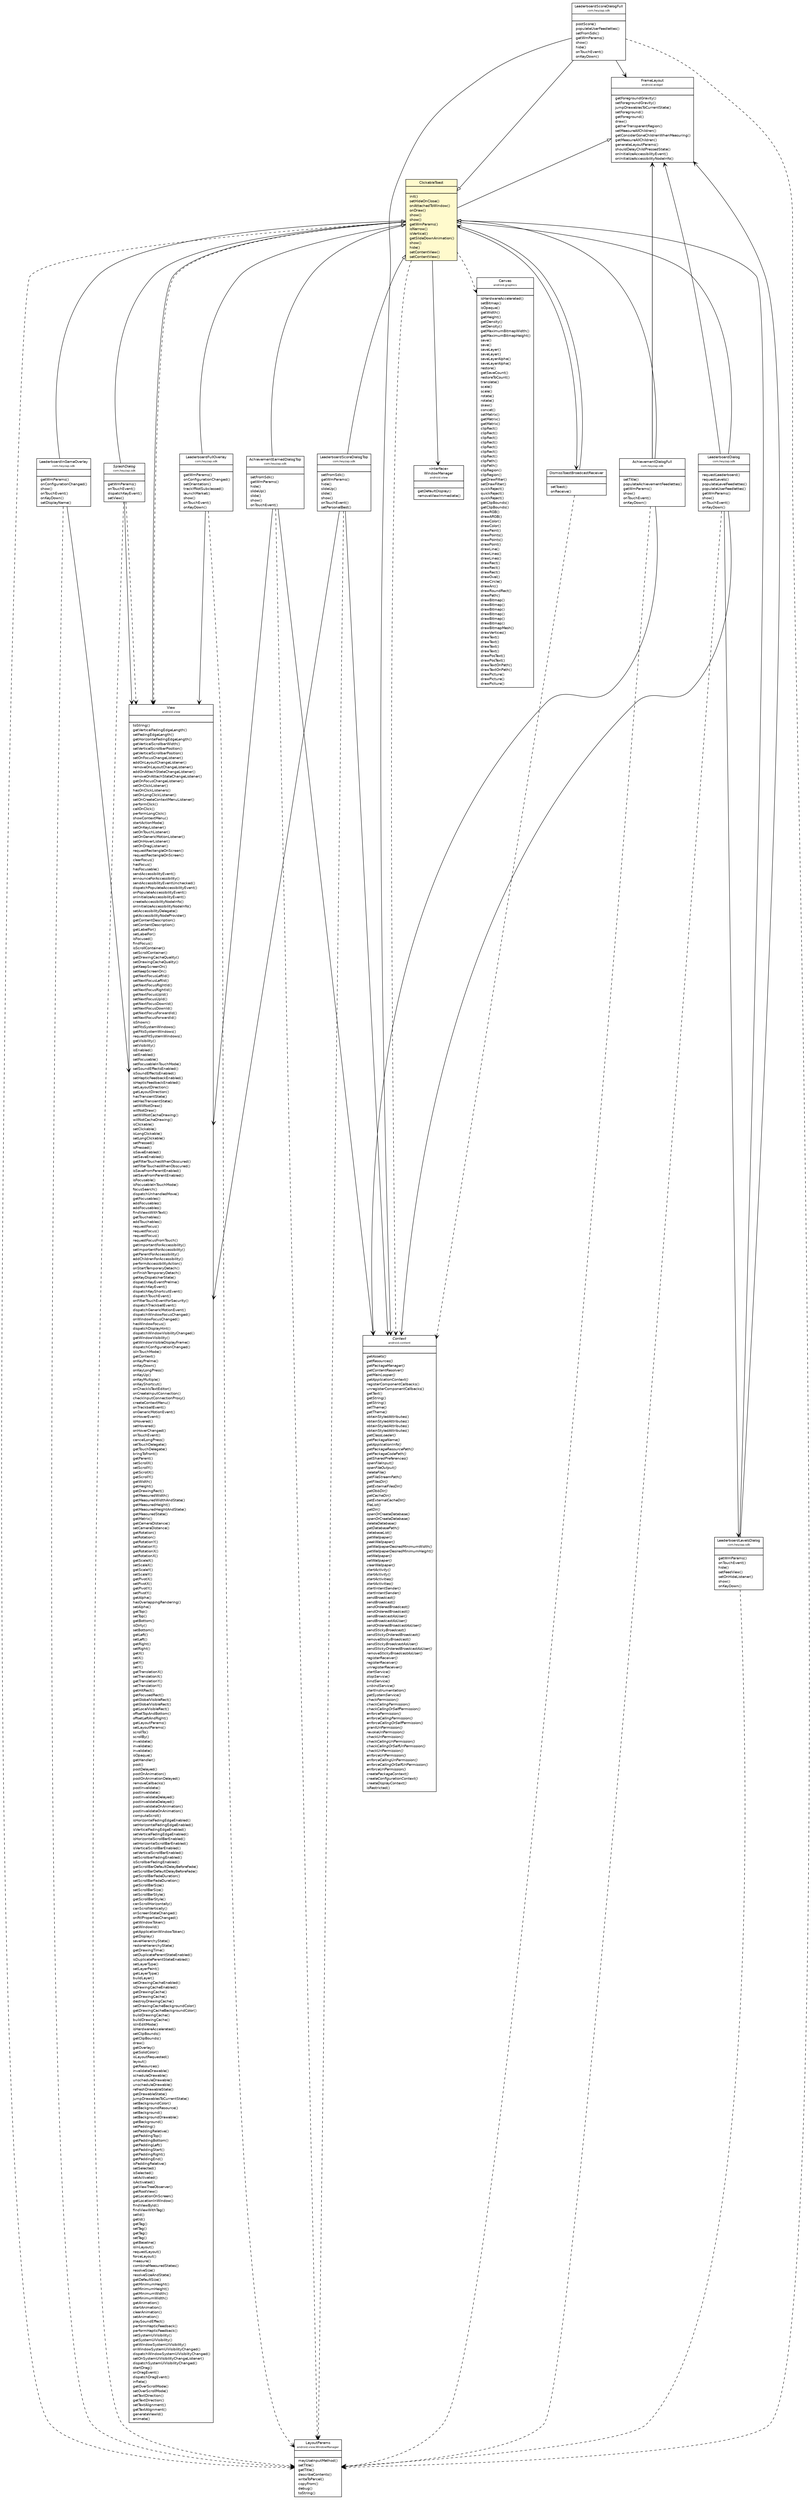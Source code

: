 #!/usr/local/bin/dot
#
# Class diagram 
# Generated by UMLGraph version 5.2 (http://www.umlgraph.org/)
#

digraph G {
	edge [fontname="Helvetica",fontsize=10,labelfontname="Helvetica",labelfontsize=10];
	node [fontname="Helvetica",fontsize=10,shape=plaintext];
	nodesep=0.25;
	ranksep=0.5;
	// com.heyzap.sdk.SplashDialog
	c6466 [label=<<table title="com.heyzap.sdk.SplashDialog" border="0" cellborder="1" cellspacing="0" cellpadding="2" port="p" href="../sdk/SplashDialog.html">
		<tr><td><table border="0" cellspacing="0" cellpadding="1">
<tr><td align="center" balign="center"><font face="Helvetica-Oblique"> SplashDialog </font></td></tr>
<tr><td align="center" balign="center"><font point-size="7.0"> com.heyzap.sdk </font></td></tr>
		</table></td></tr>
		<tr><td><table border="0" cellspacing="0" cellpadding="1">
<tr><td align="left" balign="left">  </td></tr>
		</table></td></tr>
		<tr><td><table border="0" cellspacing="0" cellpadding="1">
<tr><td align="left" balign="left">  getWmParams() </td></tr>
<tr><td align="left" balign="left">  onTouchEvent() </td></tr>
<tr><td align="left" balign="left">  dispatchKeyEvent() </td></tr>
<tr><td align="left" balign="left">  setView() </td></tr>
		</table></td></tr>
		</table>>, fontname="Helvetica", fontcolor="black", fontsize=9.0];
	// com.heyzap.sdk.LeaderboardScoreDialogTop
	c6477 [label=<<table title="com.heyzap.sdk.LeaderboardScoreDialogTop" border="0" cellborder="1" cellspacing="0" cellpadding="2" port="p" href="../sdk/LeaderboardScoreDialogTop.html">
		<tr><td><table border="0" cellspacing="0" cellpadding="1">
<tr><td align="center" balign="center"> LeaderboardScoreDialogTop </td></tr>
<tr><td align="center" balign="center"><font point-size="7.0"> com.heyzap.sdk </font></td></tr>
		</table></td></tr>
		<tr><td><table border="0" cellspacing="0" cellpadding="1">
<tr><td align="left" balign="left">  </td></tr>
		</table></td></tr>
		<tr><td><table border="0" cellspacing="0" cellpadding="1">
<tr><td align="left" balign="left">  setFromSdk() </td></tr>
<tr><td align="left" balign="left">  getWmParams() </td></tr>
<tr><td align="left" balign="left">  hide() </td></tr>
<tr><td align="left" balign="left">  slideUp() </td></tr>
<tr><td align="left" balign="left">  slide() </td></tr>
<tr><td align="left" balign="left">  show() </td></tr>
<tr><td align="left" balign="left">  onTouchEvent() </td></tr>
<tr><td align="left" balign="left">  setPersonalBest() </td></tr>
		</table></td></tr>
		</table>>, fontname="Helvetica", fontcolor="black", fontsize=9.0];
	// com.heyzap.sdk.LeaderboardScoreDialogFull
	c6478 [label=<<table title="com.heyzap.sdk.LeaderboardScoreDialogFull" border="0" cellborder="1" cellspacing="0" cellpadding="2" port="p" href="../sdk/LeaderboardScoreDialogFull.html">
		<tr><td><table border="0" cellspacing="0" cellpadding="1">
<tr><td align="center" balign="center"> LeaderboardScoreDialogFull </td></tr>
<tr><td align="center" balign="center"><font point-size="7.0"> com.heyzap.sdk </font></td></tr>
		</table></td></tr>
		<tr><td><table border="0" cellspacing="0" cellpadding="1">
<tr><td align="left" balign="left">  </td></tr>
		</table></td></tr>
		<tr><td><table border="0" cellspacing="0" cellpadding="1">
<tr><td align="left" balign="left">  postScore() </td></tr>
<tr><td align="left" balign="left">  populateUserFeedlettes() </td></tr>
<tr><td align="left" balign="left">  setFromSdk() </td></tr>
<tr><td align="left" balign="left">  getWmParams() </td></tr>
<tr><td align="left" balign="left">  show() </td></tr>
<tr><td align="left" balign="left">  hide() </td></tr>
<tr><td align="left" balign="left">  onTouchEvent() </td></tr>
<tr><td align="left" balign="left">  onKeyDown() </td></tr>
		</table></td></tr>
		</table>>, fontname="Helvetica", fontcolor="black", fontsize=9.0];
	// com.heyzap.sdk.LeaderboardLevelsDialog
	c6479 [label=<<table title="com.heyzap.sdk.LeaderboardLevelsDialog" border="0" cellborder="1" cellspacing="0" cellpadding="2" port="p" href="../sdk/LeaderboardLevelsDialog.html">
		<tr><td><table border="0" cellspacing="0" cellpadding="1">
<tr><td align="center" balign="center"> LeaderboardLevelsDialog </td></tr>
<tr><td align="center" balign="center"><font point-size="7.0"> com.heyzap.sdk </font></td></tr>
		</table></td></tr>
		<tr><td><table border="0" cellspacing="0" cellpadding="1">
<tr><td align="left" balign="left">  </td></tr>
		</table></td></tr>
		<tr><td><table border="0" cellspacing="0" cellpadding="1">
<tr><td align="left" balign="left">  getWmParams() </td></tr>
<tr><td align="left" balign="left">  onTouchEvent() </td></tr>
<tr><td align="left" balign="left">  hide() </td></tr>
<tr><td align="left" balign="left">  setFeedView() </td></tr>
<tr><td align="left" balign="left">  setOnHideListener() </td></tr>
<tr><td align="left" balign="left">  show() </td></tr>
<tr><td align="left" balign="left">  onKeyDown() </td></tr>
		</table></td></tr>
		</table>>, fontname="Helvetica", fontcolor="black", fontsize=9.0];
	// com.heyzap.sdk.LeaderboardInGameOverlay
	c6483 [label=<<table title="com.heyzap.sdk.LeaderboardInGameOverlay" border="0" cellborder="1" cellspacing="0" cellpadding="2" port="p" href="../sdk/LeaderboardInGameOverlay.html">
		<tr><td><table border="0" cellspacing="0" cellpadding="1">
<tr><td align="center" balign="center"> LeaderboardInGameOverlay </td></tr>
<tr><td align="center" balign="center"><font point-size="7.0"> com.heyzap.sdk </font></td></tr>
		</table></td></tr>
		<tr><td><table border="0" cellspacing="0" cellpadding="1">
<tr><td align="left" balign="left">  </td></tr>
		</table></td></tr>
		<tr><td><table border="0" cellspacing="0" cellpadding="1">
<tr><td align="left" balign="left">  getWmParams() </td></tr>
<tr><td align="left" balign="left">  onConfigurationChanged() </td></tr>
<tr><td align="left" balign="left">  show() </td></tr>
<tr><td align="left" balign="left">  onTouchEvent() </td></tr>
<tr><td align="left" balign="left">  onKeyDown() </td></tr>
<tr><td align="left" balign="left">  setDisplayName() </td></tr>
		</table></td></tr>
		</table>>, fontname="Helvetica", fontcolor="black", fontsize=9.0];
	// com.heyzap.sdk.LeaderboardFullOverlay
	c6484 [label=<<table title="com.heyzap.sdk.LeaderboardFullOverlay" border="0" cellborder="1" cellspacing="0" cellpadding="2" port="p" href="../sdk/LeaderboardFullOverlay.html">
		<tr><td><table border="0" cellspacing="0" cellpadding="1">
<tr><td align="center" balign="center"> LeaderboardFullOverlay </td></tr>
<tr><td align="center" balign="center"><font point-size="7.0"> com.heyzap.sdk </font></td></tr>
		</table></td></tr>
		<tr><td><table border="0" cellspacing="0" cellpadding="1">
<tr><td align="left" balign="left">  </td></tr>
		</table></td></tr>
		<tr><td><table border="0" cellspacing="0" cellpadding="1">
<tr><td align="left" balign="left">  getWmParams() </td></tr>
<tr><td align="left" balign="left">  onConfigurationChanged() </td></tr>
<tr><td align="left" balign="left">  setOrientation() </td></tr>
<tr><td align="left" balign="left">  trackIfNotSubclassed() </td></tr>
<tr><td align="left" balign="left">  launchMarket() </td></tr>
<tr><td align="left" balign="left">  show() </td></tr>
<tr><td align="left" balign="left">  onTouchEvent() </td></tr>
<tr><td align="left" balign="left">  onKeyDown() </td></tr>
		</table></td></tr>
		</table>>, fontname="Helvetica", fontcolor="black", fontsize=9.0];
	// com.heyzap.sdk.LeaderboardDialog
	c6485 [label=<<table title="com.heyzap.sdk.LeaderboardDialog" border="0" cellborder="1" cellspacing="0" cellpadding="2" port="p" href="../sdk/LeaderboardDialog.html">
		<tr><td><table border="0" cellspacing="0" cellpadding="1">
<tr><td align="center" balign="center"> LeaderboardDialog </td></tr>
<tr><td align="center" balign="center"><font point-size="7.0"> com.heyzap.sdk </font></td></tr>
		</table></td></tr>
		<tr><td><table border="0" cellspacing="0" cellpadding="1">
<tr><td align="left" balign="left">  </td></tr>
		</table></td></tr>
		<tr><td><table border="0" cellspacing="0" cellpadding="1">
<tr><td align="left" balign="left">  requestLeaderboard() </td></tr>
<tr><td align="left" balign="left">  requestLevels() </td></tr>
<tr><td align="left" balign="left">  populateLevelFeedlettes() </td></tr>
<tr><td align="left" balign="left">  populateUserFeedlettes() </td></tr>
<tr><td align="left" balign="left">  getWmParams() </td></tr>
<tr><td align="left" balign="left">  show() </td></tr>
<tr><td align="left" balign="left">  onTouchEvent() </td></tr>
<tr><td align="left" balign="left">  onKeyDown() </td></tr>
		</table></td></tr>
		</table>>, fontname="Helvetica", fontcolor="black", fontsize=9.0];
	// com.heyzap.sdk.AchievementEarnedDialogTop
	c6492 [label=<<table title="com.heyzap.sdk.AchievementEarnedDialogTop" border="0" cellborder="1" cellspacing="0" cellpadding="2" port="p" href="../sdk/AchievementEarnedDialogTop.html">
		<tr><td><table border="0" cellspacing="0" cellpadding="1">
<tr><td align="center" balign="center"> AchievementEarnedDialogTop </td></tr>
<tr><td align="center" balign="center"><font point-size="7.0"> com.heyzap.sdk </font></td></tr>
		</table></td></tr>
		<tr><td><table border="0" cellspacing="0" cellpadding="1">
<tr><td align="left" balign="left">  </td></tr>
		</table></td></tr>
		<tr><td><table border="0" cellspacing="0" cellpadding="1">
<tr><td align="left" balign="left">  setFromSdk() </td></tr>
<tr><td align="left" balign="left">  getWmParams() </td></tr>
<tr><td align="left" balign="left">  hide() </td></tr>
<tr><td align="left" balign="left">  slideUp() </td></tr>
<tr><td align="left" balign="left">  slide() </td></tr>
<tr><td align="left" balign="left">  show() </td></tr>
<tr><td align="left" balign="left">  onTouchEvent() </td></tr>
		</table></td></tr>
		</table>>, fontname="Helvetica", fontcolor="black", fontsize=9.0];
	// com.heyzap.sdk.AchievementDialogFull
	c6493 [label=<<table title="com.heyzap.sdk.AchievementDialogFull" border="0" cellborder="1" cellspacing="0" cellpadding="2" port="p" href="../sdk/AchievementDialogFull.html">
		<tr><td><table border="0" cellspacing="0" cellpadding="1">
<tr><td align="center" balign="center"> AchievementDialogFull </td></tr>
<tr><td align="center" balign="center"><font point-size="7.0"> com.heyzap.sdk </font></td></tr>
		</table></td></tr>
		<tr><td><table border="0" cellspacing="0" cellpadding="1">
<tr><td align="left" balign="left">  </td></tr>
		</table></td></tr>
		<tr><td><table border="0" cellspacing="0" cellpadding="1">
<tr><td align="left" balign="left">  setTitle() </td></tr>
<tr><td align="left" balign="left">  populateAchievementFeedlettes() </td></tr>
<tr><td align="left" balign="left">  getWmParams() </td></tr>
<tr><td align="left" balign="left">  show() </td></tr>
<tr><td align="left" balign="left">  onTouchEvent() </td></tr>
<tr><td align="left" balign="left">  onKeyDown() </td></tr>
		</table></td></tr>
		</table>>, fontname="Helvetica", fontcolor="black", fontsize=9.0];
	// com.heyzap.internal.ClickableToast
	c6526 [label=<<table title="com.heyzap.internal.ClickableToast" border="0" cellborder="1" cellspacing="0" cellpadding="2" port="p" bgcolor="lemonChiffon" href="./ClickableToast.html">
		<tr><td><table border="0" cellspacing="0" cellpadding="1">
<tr><td align="center" balign="center"> ClickableToast </td></tr>
		</table></td></tr>
		<tr><td><table border="0" cellspacing="0" cellpadding="1">
<tr><td align="left" balign="left">  </td></tr>
		</table></td></tr>
		<tr><td><table border="0" cellspacing="0" cellpadding="1">
<tr><td align="left" balign="left">  init() </td></tr>
<tr><td align="left" balign="left">  setHideOnClose() </td></tr>
<tr><td align="left" balign="left">  onAttachedToWindow() </td></tr>
<tr><td align="left" balign="left">  onDraw() </td></tr>
<tr><td align="left" balign="left">  show() </td></tr>
<tr><td align="left" balign="left">  show() </td></tr>
<tr><td align="left" balign="left">  getWmParams() </td></tr>
<tr><td align="left" balign="left">  isNarrow() </td></tr>
<tr><td align="left" balign="left">  isVertical() </td></tr>
<tr><td align="left" balign="left">  getSlideDownAnimation() </td></tr>
<tr><td align="left" balign="left">  show() </td></tr>
<tr><td align="left" balign="left">  hide() </td></tr>
<tr><td align="left" balign="left">  setContentView() </td></tr>
<tr><td align="left" balign="left">  setContentView() </td></tr>
		</table></td></tr>
		</table>>, fontname="Helvetica", fontcolor="black", fontsize=9.0];
	// com.heyzap.internal.ClickableToast.DismissToastBroadcastReceiver
	c6527 [label=<<table title="com.heyzap.internal.ClickableToast.DismissToastBroadcastReceiver" border="0" cellborder="1" cellspacing="0" cellpadding="2" port="p" href="./ClickableToast.DismissToastBroadcastReceiver.html">
		<tr><td><table border="0" cellspacing="0" cellpadding="1">
<tr><td align="center" balign="center"> DismissToastBroadcastReceiver </td></tr>
		</table></td></tr>
		<tr><td><table border="0" cellspacing="0" cellpadding="1">
<tr><td align="left" balign="left">  </td></tr>
		</table></td></tr>
		<tr><td><table border="0" cellspacing="0" cellpadding="1">
<tr><td align="left" balign="left">  setToast() </td></tr>
<tr><td align="left" balign="left">  onReceive() </td></tr>
		</table></td></tr>
		</table>>, fontname="Helvetica", fontcolor="black", fontsize=9.0];
	//com.heyzap.sdk.SplashDialog extends com.heyzap.internal.ClickableToast
	c6526:p -> c6466:p [dir=back,arrowtail=empty];
	//com.heyzap.sdk.LeaderboardScoreDialogTop extends com.heyzap.internal.ClickableToast
	c6526:p -> c6477:p [dir=back,arrowtail=empty];
	//com.heyzap.sdk.LeaderboardScoreDialogFull extends com.heyzap.internal.ClickableToast
	c6526:p -> c6478:p [dir=back,arrowtail=empty];
	//com.heyzap.sdk.LeaderboardLevelsDialog extends com.heyzap.internal.ClickableToast
	c6526:p -> c6479:p [dir=back,arrowtail=empty];
	//com.heyzap.sdk.LeaderboardInGameOverlay extends com.heyzap.internal.ClickableToast
	c6526:p -> c6483:p [dir=back,arrowtail=empty];
	//com.heyzap.sdk.LeaderboardFullOverlay extends com.heyzap.internal.ClickableToast
	c6526:p -> c6484:p [dir=back,arrowtail=empty];
	//com.heyzap.sdk.LeaderboardDialog extends com.heyzap.internal.ClickableToast
	c6526:p -> c6485:p [dir=back,arrowtail=empty];
	//com.heyzap.sdk.AchievementEarnedDialogTop extends com.heyzap.internal.ClickableToast
	c6526:p -> c6492:p [dir=back,arrowtail=empty];
	//com.heyzap.sdk.AchievementDialogFull extends com.heyzap.internal.ClickableToast
	c6526:p -> c6493:p [dir=back,arrowtail=empty];
	//com.heyzap.internal.ClickableToast extends android.widget.FrameLayout
	c6558:p -> c6526:p [dir=back,arrowtail=empty];
	// com.heyzap.sdk.SplashDialog NAVASSOC android.view.View
	c6466:p -> c6559:p [taillabel="", label="", headlabel="", fontname="Helvetica", fontcolor="black", fontsize=10.0, color="black", arrowhead=open];
	// com.heyzap.sdk.LeaderboardScoreDialogTop NAVASSOC android.content.Context
	c6477:p -> c6560:p [taillabel="", label="", headlabel="", fontname="Helvetica", fontcolor="black", fontsize=10.0, color="black", arrowhead=open];
	// com.heyzap.sdk.LeaderboardScoreDialogTop NAVASSOC android.view.View
	c6477:p -> c6559:p [taillabel="", label="", headlabel="", fontname="Helvetica", fontcolor="black", fontsize=10.0, color="black", arrowhead=open];
	// com.heyzap.sdk.LeaderboardScoreDialogFull NAVASSOC android.content.Context
	c6478:p -> c6560:p [taillabel="", label="", headlabel="", fontname="Helvetica", fontcolor="black", fontsize=10.0, color="black", arrowhead=open];
	// com.heyzap.sdk.LeaderboardScoreDialogFull NAVASSOC android.widget.FrameLayout
	c6478:p -> c6558:p [taillabel="", label="", headlabel="", fontname="Helvetica", fontcolor="black", fontsize=10.0, color="black", arrowhead=open];
	// com.heyzap.sdk.LeaderboardLevelsDialog NAVASSOC android.widget.FrameLayout
	c6479:p -> c6558:p [taillabel="", label="", headlabel="", fontname="Helvetica", fontcolor="black", fontsize=10.0, color="black", arrowhead=open];
	// com.heyzap.sdk.LeaderboardInGameOverlay NAVASSOC android.view.View
	c6483:p -> c6559:p [taillabel="", label="", headlabel="", fontname="Helvetica", fontcolor="black", fontsize=10.0, color="black", arrowhead=open];
	// com.heyzap.sdk.LeaderboardFullOverlay NAVASSOC android.view.View
	c6484:p -> c6559:p [taillabel="", label="", headlabel="", fontname="Helvetica", fontcolor="black", fontsize=10.0, color="black", arrowhead=open];
	// com.heyzap.sdk.LeaderboardDialog NAVASSOC android.content.Context
	c6485:p -> c6560:p [taillabel="", label="", headlabel="", fontname="Helvetica", fontcolor="black", fontsize=10.0, color="black", arrowhead=open];
	// com.heyzap.sdk.LeaderboardDialog NAVASSOC com.heyzap.sdk.LeaderboardLevelsDialog
	c6485:p -> c6479:p [taillabel="", label="", headlabel="", fontname="Helvetica", fontcolor="black", fontsize=10.0, color="black", arrowhead=open];
	// com.heyzap.sdk.LeaderboardDialog NAVASSOC android.widget.FrameLayout
	c6485:p -> c6558:p [taillabel="", label="", headlabel="", fontname="Helvetica", fontcolor="black", fontsize=10.0, color="black", arrowhead=open];
	// com.heyzap.sdk.AchievementEarnedDialogTop NAVASSOC android.content.Context
	c6492:p -> c6560:p [taillabel="", label="", headlabel="", fontname="Helvetica", fontcolor="black", fontsize=10.0, color="black", arrowhead=open];
	// com.heyzap.sdk.AchievementEarnedDialogTop NAVASSOC android.view.View
	c6492:p -> c6559:p [taillabel="", label="", headlabel="", fontname="Helvetica", fontcolor="black", fontsize=10.0, color="black", arrowhead=open];
	// com.heyzap.sdk.AchievementDialogFull NAVASSOC android.content.Context
	c6493:p -> c6560:p [taillabel="", label="", headlabel="", fontname="Helvetica", fontcolor="black", fontsize=10.0, color="black", arrowhead=open];
	// com.heyzap.sdk.AchievementDialogFull NAVASSOC android.widget.FrameLayout
	c6493:p -> c6558:p [taillabel="", label="", headlabel="", fontname="Helvetica", fontcolor="black", fontsize=10.0, color="black", arrowhead=open];
	// com.heyzap.sdk.AchievementDialogFull NAVASSOC android.widget.FrameLayout
	c6493:p -> c6558:p [taillabel="", label="", headlabel="", fontname="Helvetica", fontcolor="black", fontsize=10.0, color="black", arrowhead=open];
	// com.heyzap.internal.ClickableToast NAVASSOC android.view.WindowManager
	c6526:p -> c6561:p [taillabel="", label="", headlabel="", fontname="Helvetica", fontcolor="black", fontsize=10.0, color="black", arrowhead=open];
	// com.heyzap.internal.ClickableToast NAVASSOC com.heyzap.internal.ClickableToast.DismissToastBroadcastReceiver
	c6526:p -> c6527:p [taillabel="", label="", headlabel="", fontname="Helvetica", fontcolor="black", fontsize=10.0, color="black", arrowhead=open];
	// com.heyzap.internal.ClickableToast NAVASSOC android.view.View
	c6526:p -> c6559:p [taillabel="", label="", headlabel="", fontname="Helvetica", fontcolor="black", fontsize=10.0, color="black", arrowhead=open];
	// com.heyzap.internal.ClickableToast.DismissToastBroadcastReceiver NAVASSOC com.heyzap.internal.ClickableToast
	c6527:p -> c6526:p [taillabel="", label="", headlabel="", fontname="Helvetica", fontcolor="black", fontsize=10.0, color="black", arrowhead=open];
	// com.heyzap.sdk.SplashDialog DEPEND android.view.View
	c6466:p -> c6559:p [taillabel="", label="", headlabel="", fontname="Helvetica", fontcolor="black", fontsize=10.0, color="black", arrowhead=open, style=dashed];
	// com.heyzap.sdk.SplashDialog DEPEND android.view.WindowManager.LayoutParams
	c6466:p -> c6562:p [taillabel="", label="", headlabel="", fontname="Helvetica", fontcolor="black", fontsize=10.0, color="black", arrowhead=open, style=dashed];
	// com.heyzap.sdk.LeaderboardScoreDialogTop DEPEND android.view.WindowManager.LayoutParams
	c6477:p -> c6562:p [taillabel="", label="", headlabel="", fontname="Helvetica", fontcolor="black", fontsize=10.0, color="black", arrowhead=open, style=dashed];
	// com.heyzap.sdk.LeaderboardScoreDialogFull DEPEND android.view.WindowManager.LayoutParams
	c6478:p -> c6562:p [taillabel="", label="", headlabel="", fontname="Helvetica", fontcolor="black", fontsize=10.0, color="black", arrowhead=open, style=dashed];
	// com.heyzap.sdk.LeaderboardLevelsDialog DEPEND android.view.WindowManager.LayoutParams
	c6479:p -> c6562:p [taillabel="", label="", headlabel="", fontname="Helvetica", fontcolor="black", fontsize=10.0, color="black", arrowhead=open, style=dashed];
	// com.heyzap.sdk.LeaderboardInGameOverlay DEPEND android.view.WindowManager.LayoutParams
	c6483:p -> c6562:p [taillabel="", label="", headlabel="", fontname="Helvetica", fontcolor="black", fontsize=10.0, color="black", arrowhead=open, style=dashed];
	// com.heyzap.sdk.LeaderboardFullOverlay DEPEND android.view.WindowManager.LayoutParams
	c6484:p -> c6562:p [taillabel="", label="", headlabel="", fontname="Helvetica", fontcolor="black", fontsize=10.0, color="black", arrowhead=open, style=dashed];
	// com.heyzap.sdk.LeaderboardDialog DEPEND android.view.WindowManager.LayoutParams
	c6485:p -> c6562:p [taillabel="", label="", headlabel="", fontname="Helvetica", fontcolor="black", fontsize=10.0, color="black", arrowhead=open, style=dashed];
	// com.heyzap.sdk.AchievementEarnedDialogTop DEPEND android.view.WindowManager.LayoutParams
	c6492:p -> c6562:p [taillabel="", label="", headlabel="", fontname="Helvetica", fontcolor="black", fontsize=10.0, color="black", arrowhead=open, style=dashed];
	// com.heyzap.sdk.AchievementDialogFull DEPEND android.view.WindowManager.LayoutParams
	c6493:p -> c6562:p [taillabel="", label="", headlabel="", fontname="Helvetica", fontcolor="black", fontsize=10.0, color="black", arrowhead=open, style=dashed];
	// com.heyzap.internal.ClickableToast DEPEND android.graphics.Canvas
	c6526:p -> c6563:p [taillabel="", label="", headlabel="", fontname="Helvetica", fontcolor="black", fontsize=10.0, color="black", arrowhead=open, style=dashed];
	// com.heyzap.internal.ClickableToast DEPEND android.view.View
	c6526:p -> c6559:p [taillabel="", label="", headlabel="", fontname="Helvetica", fontcolor="black", fontsize=10.0, color="black", arrowhead=open, style=dashed];
	// com.heyzap.internal.ClickableToast DEPEND android.content.Context
	c6526:p -> c6560:p [taillabel="", label="", headlabel="", fontname="Helvetica", fontcolor="black", fontsize=10.0, color="black", arrowhead=open, style=dashed];
	// com.heyzap.internal.ClickableToast DEPEND android.view.WindowManager.LayoutParams
	c6526:p -> c6562:p [taillabel="", label="", headlabel="", fontname="Helvetica", fontcolor="black", fontsize=10.0, color="black", arrowhead=open, style=dashed];
	// com.heyzap.internal.ClickableToast.DismissToastBroadcastReceiver DEPEND android.content.Context
	c6527:p -> c6560:p [taillabel="", label="", headlabel="", fontname="Helvetica", fontcolor="black", fontsize=10.0, color="black", arrowhead=open, style=dashed];
	// android.view.WindowManager.LayoutParams
	c6562 [label=<<table title="android.view.WindowManager.LayoutParams" border="0" cellborder="1" cellspacing="0" cellpadding="2" port="p" href="http://java.sun.com/j2se/1.4.2/docs/api/android/view/WindowManager/LayoutParams.html">
		<tr><td><table border="0" cellspacing="0" cellpadding="1">
<tr><td align="center" balign="center"> LayoutParams </td></tr>
<tr><td align="center" balign="center"><font point-size="7.0"> android.view.WindowManager </font></td></tr>
		</table></td></tr>
		<tr><td><table border="0" cellspacing="0" cellpadding="1">
<tr><td align="left" balign="left">  </td></tr>
		</table></td></tr>
		<tr><td><table border="0" cellspacing="0" cellpadding="1">
<tr><td align="left" balign="left">  mayUseInputMethod() </td></tr>
<tr><td align="left" balign="left">  setTitle() </td></tr>
<tr><td align="left" balign="left">  getTitle() </td></tr>
<tr><td align="left" balign="left">  describeContents() </td></tr>
<tr><td align="left" balign="left">  writeToParcel() </td></tr>
<tr><td align="left" balign="left">  copyFrom() </td></tr>
<tr><td align="left" balign="left">  debug() </td></tr>
<tr><td align="left" balign="left">  toString() </td></tr>
		</table></td></tr>
		</table>>, fontname="Helvetica", fontcolor="black", fontsize=9.0];
	// android.content.Context
	c6560 [label=<<table title="android.content.Context" border="0" cellborder="1" cellspacing="0" cellpadding="2" port="p" href="http://java.sun.com/j2se/1.4.2/docs/api/android/content/Context.html">
		<tr><td><table border="0" cellspacing="0" cellpadding="1">
<tr><td align="center" balign="center"><font face="Helvetica-Oblique"> Context </font></td></tr>
<tr><td align="center" balign="center"><font point-size="7.0"> android.content </font></td></tr>
		</table></td></tr>
		<tr><td><table border="0" cellspacing="0" cellpadding="1">
<tr><td align="left" balign="left">  </td></tr>
		</table></td></tr>
		<tr><td><table border="0" cellspacing="0" cellpadding="1">
<tr><td align="left" balign="left"><font face="Helvetica-Oblique" point-size="9.0">  getAssets() </font></td></tr>
<tr><td align="left" balign="left"><font face="Helvetica-Oblique" point-size="9.0">  getResources() </font></td></tr>
<tr><td align="left" balign="left"><font face="Helvetica-Oblique" point-size="9.0">  getPackageManager() </font></td></tr>
<tr><td align="left" balign="left"><font face="Helvetica-Oblique" point-size="9.0">  getContentResolver() </font></td></tr>
<tr><td align="left" balign="left"><font face="Helvetica-Oblique" point-size="9.0">  getMainLooper() </font></td></tr>
<tr><td align="left" balign="left"><font face="Helvetica-Oblique" point-size="9.0">  getApplicationContext() </font></td></tr>
<tr><td align="left" balign="left">  registerComponentCallbacks() </td></tr>
<tr><td align="left" balign="left">  unregisterComponentCallbacks() </td></tr>
<tr><td align="left" balign="left">  getText() </td></tr>
<tr><td align="left" balign="left">  getString() </td></tr>
<tr><td align="left" balign="left">  getString() </td></tr>
<tr><td align="left" balign="left"><font face="Helvetica-Oblique" point-size="9.0">  setTheme() </font></td></tr>
<tr><td align="left" balign="left"><font face="Helvetica-Oblique" point-size="9.0">  getTheme() </font></td></tr>
<tr><td align="left" balign="left">  obtainStyledAttributes() </td></tr>
<tr><td align="left" balign="left">  obtainStyledAttributes() </td></tr>
<tr><td align="left" balign="left">  obtainStyledAttributes() </td></tr>
<tr><td align="left" balign="left">  obtainStyledAttributes() </td></tr>
<tr><td align="left" balign="left"><font face="Helvetica-Oblique" point-size="9.0">  getClassLoader() </font></td></tr>
<tr><td align="left" balign="left"><font face="Helvetica-Oblique" point-size="9.0">  getPackageName() </font></td></tr>
<tr><td align="left" balign="left"><font face="Helvetica-Oblique" point-size="9.0">  getApplicationInfo() </font></td></tr>
<tr><td align="left" balign="left"><font face="Helvetica-Oblique" point-size="9.0">  getPackageResourcePath() </font></td></tr>
<tr><td align="left" balign="left"><font face="Helvetica-Oblique" point-size="9.0">  getPackageCodePath() </font></td></tr>
<tr><td align="left" balign="left"><font face="Helvetica-Oblique" point-size="9.0">  getSharedPreferences() </font></td></tr>
<tr><td align="left" balign="left"><font face="Helvetica-Oblique" point-size="9.0">  openFileInput() </font></td></tr>
<tr><td align="left" balign="left"><font face="Helvetica-Oblique" point-size="9.0">  openFileOutput() </font></td></tr>
<tr><td align="left" balign="left"><font face="Helvetica-Oblique" point-size="9.0">  deleteFile() </font></td></tr>
<tr><td align="left" balign="left"><font face="Helvetica-Oblique" point-size="9.0">  getFileStreamPath() </font></td></tr>
<tr><td align="left" balign="left"><font face="Helvetica-Oblique" point-size="9.0">  getFilesDir() </font></td></tr>
<tr><td align="left" balign="left"><font face="Helvetica-Oblique" point-size="9.0">  getExternalFilesDir() </font></td></tr>
<tr><td align="left" balign="left"><font face="Helvetica-Oblique" point-size="9.0">  getObbDir() </font></td></tr>
<tr><td align="left" balign="left"><font face="Helvetica-Oblique" point-size="9.0">  getCacheDir() </font></td></tr>
<tr><td align="left" balign="left"><font face="Helvetica-Oblique" point-size="9.0">  getExternalCacheDir() </font></td></tr>
<tr><td align="left" balign="left"><font face="Helvetica-Oblique" point-size="9.0">  fileList() </font></td></tr>
<tr><td align="left" balign="left"><font face="Helvetica-Oblique" point-size="9.0">  getDir() </font></td></tr>
<tr><td align="left" balign="left"><font face="Helvetica-Oblique" point-size="9.0">  openOrCreateDatabase() </font></td></tr>
<tr><td align="left" balign="left"><font face="Helvetica-Oblique" point-size="9.0">  openOrCreateDatabase() </font></td></tr>
<tr><td align="left" balign="left"><font face="Helvetica-Oblique" point-size="9.0">  deleteDatabase() </font></td></tr>
<tr><td align="left" balign="left"><font face="Helvetica-Oblique" point-size="9.0">  getDatabasePath() </font></td></tr>
<tr><td align="left" balign="left"><font face="Helvetica-Oblique" point-size="9.0">  databaseList() </font></td></tr>
<tr><td align="left" balign="left"><font face="Helvetica-Oblique" point-size="9.0">  getWallpaper() </font></td></tr>
<tr><td align="left" balign="left"><font face="Helvetica-Oblique" point-size="9.0">  peekWallpaper() </font></td></tr>
<tr><td align="left" balign="left"><font face="Helvetica-Oblique" point-size="9.0">  getWallpaperDesiredMinimumWidth() </font></td></tr>
<tr><td align="left" balign="left"><font face="Helvetica-Oblique" point-size="9.0">  getWallpaperDesiredMinimumHeight() </font></td></tr>
<tr><td align="left" balign="left"><font face="Helvetica-Oblique" point-size="9.0">  setWallpaper() </font></td></tr>
<tr><td align="left" balign="left"><font face="Helvetica-Oblique" point-size="9.0">  setWallpaper() </font></td></tr>
<tr><td align="left" balign="left"><font face="Helvetica-Oblique" point-size="9.0">  clearWallpaper() </font></td></tr>
<tr><td align="left" balign="left"><font face="Helvetica-Oblique" point-size="9.0">  startActivity() </font></td></tr>
<tr><td align="left" balign="left"><font face="Helvetica-Oblique" point-size="9.0">  startActivity() </font></td></tr>
<tr><td align="left" balign="left"><font face="Helvetica-Oblique" point-size="9.0">  startActivities() </font></td></tr>
<tr><td align="left" balign="left"><font face="Helvetica-Oblique" point-size="9.0">  startActivities() </font></td></tr>
<tr><td align="left" balign="left"><font face="Helvetica-Oblique" point-size="9.0">  startIntentSender() </font></td></tr>
<tr><td align="left" balign="left"><font face="Helvetica-Oblique" point-size="9.0">  startIntentSender() </font></td></tr>
<tr><td align="left" balign="left"><font face="Helvetica-Oblique" point-size="9.0">  sendBroadcast() </font></td></tr>
<tr><td align="left" balign="left"><font face="Helvetica-Oblique" point-size="9.0">  sendBroadcast() </font></td></tr>
<tr><td align="left" balign="left"><font face="Helvetica-Oblique" point-size="9.0">  sendOrderedBroadcast() </font></td></tr>
<tr><td align="left" balign="left"><font face="Helvetica-Oblique" point-size="9.0">  sendOrderedBroadcast() </font></td></tr>
<tr><td align="left" balign="left"><font face="Helvetica-Oblique" point-size="9.0">  sendBroadcastAsUser() </font></td></tr>
<tr><td align="left" balign="left"><font face="Helvetica-Oblique" point-size="9.0">  sendBroadcastAsUser() </font></td></tr>
<tr><td align="left" balign="left"><font face="Helvetica-Oblique" point-size="9.0">  sendOrderedBroadcastAsUser() </font></td></tr>
<tr><td align="left" balign="left"><font face="Helvetica-Oblique" point-size="9.0">  sendStickyBroadcast() </font></td></tr>
<tr><td align="left" balign="left"><font face="Helvetica-Oblique" point-size="9.0">  sendStickyOrderedBroadcast() </font></td></tr>
<tr><td align="left" balign="left"><font face="Helvetica-Oblique" point-size="9.0">  removeStickyBroadcast() </font></td></tr>
<tr><td align="left" balign="left"><font face="Helvetica-Oblique" point-size="9.0">  sendStickyBroadcastAsUser() </font></td></tr>
<tr><td align="left" balign="left"><font face="Helvetica-Oblique" point-size="9.0">  sendStickyOrderedBroadcastAsUser() </font></td></tr>
<tr><td align="left" balign="left"><font face="Helvetica-Oblique" point-size="9.0">  removeStickyBroadcastAsUser() </font></td></tr>
<tr><td align="left" balign="left"><font face="Helvetica-Oblique" point-size="9.0">  registerReceiver() </font></td></tr>
<tr><td align="left" balign="left"><font face="Helvetica-Oblique" point-size="9.0">  registerReceiver() </font></td></tr>
<tr><td align="left" balign="left"><font face="Helvetica-Oblique" point-size="9.0">  unregisterReceiver() </font></td></tr>
<tr><td align="left" balign="left"><font face="Helvetica-Oblique" point-size="9.0">  startService() </font></td></tr>
<tr><td align="left" balign="left"><font face="Helvetica-Oblique" point-size="9.0">  stopService() </font></td></tr>
<tr><td align="left" balign="left"><font face="Helvetica-Oblique" point-size="9.0">  bindService() </font></td></tr>
<tr><td align="left" balign="left"><font face="Helvetica-Oblique" point-size="9.0">  unbindService() </font></td></tr>
<tr><td align="left" balign="left"><font face="Helvetica-Oblique" point-size="9.0">  startInstrumentation() </font></td></tr>
<tr><td align="left" balign="left"><font face="Helvetica-Oblique" point-size="9.0">  getSystemService() </font></td></tr>
<tr><td align="left" balign="left"><font face="Helvetica-Oblique" point-size="9.0">  checkPermission() </font></td></tr>
<tr><td align="left" balign="left"><font face="Helvetica-Oblique" point-size="9.0">  checkCallingPermission() </font></td></tr>
<tr><td align="left" balign="left"><font face="Helvetica-Oblique" point-size="9.0">  checkCallingOrSelfPermission() </font></td></tr>
<tr><td align="left" balign="left"><font face="Helvetica-Oblique" point-size="9.0">  enforcePermission() </font></td></tr>
<tr><td align="left" balign="left"><font face="Helvetica-Oblique" point-size="9.0">  enforceCallingPermission() </font></td></tr>
<tr><td align="left" balign="left"><font face="Helvetica-Oblique" point-size="9.0">  enforceCallingOrSelfPermission() </font></td></tr>
<tr><td align="left" balign="left"><font face="Helvetica-Oblique" point-size="9.0">  grantUriPermission() </font></td></tr>
<tr><td align="left" balign="left"><font face="Helvetica-Oblique" point-size="9.0">  revokeUriPermission() </font></td></tr>
<tr><td align="left" balign="left"><font face="Helvetica-Oblique" point-size="9.0">  checkUriPermission() </font></td></tr>
<tr><td align="left" balign="left"><font face="Helvetica-Oblique" point-size="9.0">  checkCallingUriPermission() </font></td></tr>
<tr><td align="left" balign="left"><font face="Helvetica-Oblique" point-size="9.0">  checkCallingOrSelfUriPermission() </font></td></tr>
<tr><td align="left" balign="left"><font face="Helvetica-Oblique" point-size="9.0">  checkUriPermission() </font></td></tr>
<tr><td align="left" balign="left"><font face="Helvetica-Oblique" point-size="9.0">  enforceUriPermission() </font></td></tr>
<tr><td align="left" balign="left"><font face="Helvetica-Oblique" point-size="9.0">  enforceCallingUriPermission() </font></td></tr>
<tr><td align="left" balign="left"><font face="Helvetica-Oblique" point-size="9.0">  enforceCallingOrSelfUriPermission() </font></td></tr>
<tr><td align="left" balign="left"><font face="Helvetica-Oblique" point-size="9.0">  enforceUriPermission() </font></td></tr>
<tr><td align="left" balign="left"><font face="Helvetica-Oblique" point-size="9.0">  createPackageContext() </font></td></tr>
<tr><td align="left" balign="left"><font face="Helvetica-Oblique" point-size="9.0">  createConfigurationContext() </font></td></tr>
<tr><td align="left" balign="left"><font face="Helvetica-Oblique" point-size="9.0">  createDisplayContext() </font></td></tr>
<tr><td align="left" balign="left">  isRestricted() </td></tr>
		</table></td></tr>
		</table>>, fontname="Helvetica", fontcolor="black", fontsize=9.0];
	// android.widget.FrameLayout
	c6558 [label=<<table title="android.widget.FrameLayout" border="0" cellborder="1" cellspacing="0" cellpadding="2" port="p" href="http://java.sun.com/j2se/1.4.2/docs/api/android/widget/FrameLayout.html">
		<tr><td><table border="0" cellspacing="0" cellpadding="1">
<tr><td align="center" balign="center"> FrameLayout </td></tr>
<tr><td align="center" balign="center"><font point-size="7.0"> android.widget </font></td></tr>
		</table></td></tr>
		<tr><td><table border="0" cellspacing="0" cellpadding="1">
<tr><td align="left" balign="left">  </td></tr>
		</table></td></tr>
		<tr><td><table border="0" cellspacing="0" cellpadding="1">
<tr><td align="left" balign="left">  getForegroundGravity() </td></tr>
<tr><td align="left" balign="left">  setForegroundGravity() </td></tr>
<tr><td align="left" balign="left">  jumpDrawablesToCurrentState() </td></tr>
<tr><td align="left" balign="left">  setForeground() </td></tr>
<tr><td align="left" balign="left">  getForeground() </td></tr>
<tr><td align="left" balign="left">  draw() </td></tr>
<tr><td align="left" balign="left">  gatherTransparentRegion() </td></tr>
<tr><td align="left" balign="left">  setMeasureAllChildren() </td></tr>
<tr><td align="left" balign="left">  getConsiderGoneChildrenWhenMeasuring() </td></tr>
<tr><td align="left" balign="left">  getMeasureAllChildren() </td></tr>
<tr><td align="left" balign="left">  generateLayoutParams() </td></tr>
<tr><td align="left" balign="left">  shouldDelayChildPressedState() </td></tr>
<tr><td align="left" balign="left">  onInitializeAccessibilityEvent() </td></tr>
<tr><td align="left" balign="left">  onInitializeAccessibilityNodeInfo() </td></tr>
		</table></td></tr>
		</table>>, fontname="Helvetica", fontcolor="black", fontsize=9.0];
	// android.view.View
	c6559 [label=<<table title="android.view.View" border="0" cellborder="1" cellspacing="0" cellpadding="2" port="p" href="http://java.sun.com/j2se/1.4.2/docs/api/android/view/View.html">
		<tr><td><table border="0" cellspacing="0" cellpadding="1">
<tr><td align="center" balign="center"> View </td></tr>
<tr><td align="center" balign="center"><font point-size="7.0"> android.view </font></td></tr>
		</table></td></tr>
		<tr><td><table border="0" cellspacing="0" cellpadding="1">
<tr><td align="left" balign="left">  </td></tr>
		</table></td></tr>
		<tr><td><table border="0" cellspacing="0" cellpadding="1">
<tr><td align="left" balign="left">  toString() </td></tr>
<tr><td align="left" balign="left">  getVerticalFadingEdgeLength() </td></tr>
<tr><td align="left" balign="left">  setFadingEdgeLength() </td></tr>
<tr><td align="left" balign="left">  getHorizontalFadingEdgeLength() </td></tr>
<tr><td align="left" balign="left">  getVerticalScrollbarWidth() </td></tr>
<tr><td align="left" balign="left">  setVerticalScrollbarPosition() </td></tr>
<tr><td align="left" balign="left">  getVerticalScrollbarPosition() </td></tr>
<tr><td align="left" balign="left">  setOnFocusChangeListener() </td></tr>
<tr><td align="left" balign="left">  addOnLayoutChangeListener() </td></tr>
<tr><td align="left" balign="left">  removeOnLayoutChangeListener() </td></tr>
<tr><td align="left" balign="left">  addOnAttachStateChangeListener() </td></tr>
<tr><td align="left" balign="left">  removeOnAttachStateChangeListener() </td></tr>
<tr><td align="left" balign="left">  getOnFocusChangeListener() </td></tr>
<tr><td align="left" balign="left">  setOnClickListener() </td></tr>
<tr><td align="left" balign="left">  hasOnClickListeners() </td></tr>
<tr><td align="left" balign="left">  setOnLongClickListener() </td></tr>
<tr><td align="left" balign="left">  setOnCreateContextMenuListener() </td></tr>
<tr><td align="left" balign="left">  performClick() </td></tr>
<tr><td align="left" balign="left">  callOnClick() </td></tr>
<tr><td align="left" balign="left">  performLongClick() </td></tr>
<tr><td align="left" balign="left">  showContextMenu() </td></tr>
<tr><td align="left" balign="left">  startActionMode() </td></tr>
<tr><td align="left" balign="left">  setOnKeyListener() </td></tr>
<tr><td align="left" balign="left">  setOnTouchListener() </td></tr>
<tr><td align="left" balign="left">  setOnGenericMotionListener() </td></tr>
<tr><td align="left" balign="left">  setOnHoverListener() </td></tr>
<tr><td align="left" balign="left">  setOnDragListener() </td></tr>
<tr><td align="left" balign="left">  requestRectangleOnScreen() </td></tr>
<tr><td align="left" balign="left">  requestRectangleOnScreen() </td></tr>
<tr><td align="left" balign="left">  clearFocus() </td></tr>
<tr><td align="left" balign="left">  hasFocus() </td></tr>
<tr><td align="left" balign="left">  hasFocusable() </td></tr>
<tr><td align="left" balign="left">  sendAccessibilityEvent() </td></tr>
<tr><td align="left" balign="left">  announceForAccessibility() </td></tr>
<tr><td align="left" balign="left">  sendAccessibilityEventUnchecked() </td></tr>
<tr><td align="left" balign="left">  dispatchPopulateAccessibilityEvent() </td></tr>
<tr><td align="left" balign="left">  onPopulateAccessibilityEvent() </td></tr>
<tr><td align="left" balign="left">  onInitializeAccessibilityEvent() </td></tr>
<tr><td align="left" balign="left">  createAccessibilityNodeInfo() </td></tr>
<tr><td align="left" balign="left">  onInitializeAccessibilityNodeInfo() </td></tr>
<tr><td align="left" balign="left">  setAccessibilityDelegate() </td></tr>
<tr><td align="left" balign="left">  getAccessibilityNodeProvider() </td></tr>
<tr><td align="left" balign="left">  getContentDescription() </td></tr>
<tr><td align="left" balign="left">  setContentDescription() </td></tr>
<tr><td align="left" balign="left">  getLabelFor() </td></tr>
<tr><td align="left" balign="left">  setLabelFor() </td></tr>
<tr><td align="left" balign="left">  isFocused() </td></tr>
<tr><td align="left" balign="left">  findFocus() </td></tr>
<tr><td align="left" balign="left">  isScrollContainer() </td></tr>
<tr><td align="left" balign="left">  setScrollContainer() </td></tr>
<tr><td align="left" balign="left">  getDrawingCacheQuality() </td></tr>
<tr><td align="left" balign="left">  setDrawingCacheQuality() </td></tr>
<tr><td align="left" balign="left">  getKeepScreenOn() </td></tr>
<tr><td align="left" balign="left">  setKeepScreenOn() </td></tr>
<tr><td align="left" balign="left">  getNextFocusLeftId() </td></tr>
<tr><td align="left" balign="left">  setNextFocusLeftId() </td></tr>
<tr><td align="left" balign="left">  getNextFocusRightId() </td></tr>
<tr><td align="left" balign="left">  setNextFocusRightId() </td></tr>
<tr><td align="left" balign="left">  getNextFocusUpId() </td></tr>
<tr><td align="left" balign="left">  setNextFocusUpId() </td></tr>
<tr><td align="left" balign="left">  getNextFocusDownId() </td></tr>
<tr><td align="left" balign="left">  setNextFocusDownId() </td></tr>
<tr><td align="left" balign="left">  getNextFocusForwardId() </td></tr>
<tr><td align="left" balign="left">  setNextFocusForwardId() </td></tr>
<tr><td align="left" balign="left">  isShown() </td></tr>
<tr><td align="left" balign="left">  setFitsSystemWindows() </td></tr>
<tr><td align="left" balign="left">  getFitsSystemWindows() </td></tr>
<tr><td align="left" balign="left">  requestFitSystemWindows() </td></tr>
<tr><td align="left" balign="left">  getVisibility() </td></tr>
<tr><td align="left" balign="left">  setVisibility() </td></tr>
<tr><td align="left" balign="left">  isEnabled() </td></tr>
<tr><td align="left" balign="left">  setEnabled() </td></tr>
<tr><td align="left" balign="left">  setFocusable() </td></tr>
<tr><td align="left" balign="left">  setFocusableInTouchMode() </td></tr>
<tr><td align="left" balign="left">  setSoundEffectsEnabled() </td></tr>
<tr><td align="left" balign="left">  isSoundEffectsEnabled() </td></tr>
<tr><td align="left" balign="left">  setHapticFeedbackEnabled() </td></tr>
<tr><td align="left" balign="left">  isHapticFeedbackEnabled() </td></tr>
<tr><td align="left" balign="left">  setLayoutDirection() </td></tr>
<tr><td align="left" balign="left">  getLayoutDirection() </td></tr>
<tr><td align="left" balign="left">  hasTransientState() </td></tr>
<tr><td align="left" balign="left">  setHasTransientState() </td></tr>
<tr><td align="left" balign="left">  setWillNotDraw() </td></tr>
<tr><td align="left" balign="left">  willNotDraw() </td></tr>
<tr><td align="left" balign="left">  setWillNotCacheDrawing() </td></tr>
<tr><td align="left" balign="left">  willNotCacheDrawing() </td></tr>
<tr><td align="left" balign="left">  isClickable() </td></tr>
<tr><td align="left" balign="left">  setClickable() </td></tr>
<tr><td align="left" balign="left">  isLongClickable() </td></tr>
<tr><td align="left" balign="left">  setLongClickable() </td></tr>
<tr><td align="left" balign="left">  setPressed() </td></tr>
<tr><td align="left" balign="left">  isPressed() </td></tr>
<tr><td align="left" balign="left">  isSaveEnabled() </td></tr>
<tr><td align="left" balign="left">  setSaveEnabled() </td></tr>
<tr><td align="left" balign="left">  getFilterTouchesWhenObscured() </td></tr>
<tr><td align="left" balign="left">  setFilterTouchesWhenObscured() </td></tr>
<tr><td align="left" balign="left">  isSaveFromParentEnabled() </td></tr>
<tr><td align="left" balign="left">  setSaveFromParentEnabled() </td></tr>
<tr><td align="left" balign="left">  isFocusable() </td></tr>
<tr><td align="left" balign="left">  isFocusableInTouchMode() </td></tr>
<tr><td align="left" balign="left">  focusSearch() </td></tr>
<tr><td align="left" balign="left">  dispatchUnhandledMove() </td></tr>
<tr><td align="left" balign="left">  getFocusables() </td></tr>
<tr><td align="left" balign="left">  addFocusables() </td></tr>
<tr><td align="left" balign="left">  addFocusables() </td></tr>
<tr><td align="left" balign="left">  findViewsWithText() </td></tr>
<tr><td align="left" balign="left">  getTouchables() </td></tr>
<tr><td align="left" balign="left">  addTouchables() </td></tr>
<tr><td align="left" balign="left">  requestFocus() </td></tr>
<tr><td align="left" balign="left">  requestFocus() </td></tr>
<tr><td align="left" balign="left">  requestFocus() </td></tr>
<tr><td align="left" balign="left">  requestFocusFromTouch() </td></tr>
<tr><td align="left" balign="left">  getImportantForAccessibility() </td></tr>
<tr><td align="left" balign="left">  setImportantForAccessibility() </td></tr>
<tr><td align="left" balign="left">  getParentForAccessibility() </td></tr>
<tr><td align="left" balign="left">  addChildrenForAccessibility() </td></tr>
<tr><td align="left" balign="left">  performAccessibilityAction() </td></tr>
<tr><td align="left" balign="left">  onStartTemporaryDetach() </td></tr>
<tr><td align="left" balign="left">  onFinishTemporaryDetach() </td></tr>
<tr><td align="left" balign="left">  getKeyDispatcherState() </td></tr>
<tr><td align="left" balign="left">  dispatchKeyEventPreIme() </td></tr>
<tr><td align="left" balign="left">  dispatchKeyEvent() </td></tr>
<tr><td align="left" balign="left">  dispatchKeyShortcutEvent() </td></tr>
<tr><td align="left" balign="left">  dispatchTouchEvent() </td></tr>
<tr><td align="left" balign="left">  onFilterTouchEventForSecurity() </td></tr>
<tr><td align="left" balign="left">  dispatchTrackballEvent() </td></tr>
<tr><td align="left" balign="left">  dispatchGenericMotionEvent() </td></tr>
<tr><td align="left" balign="left">  dispatchWindowFocusChanged() </td></tr>
<tr><td align="left" balign="left">  onWindowFocusChanged() </td></tr>
<tr><td align="left" balign="left">  hasWindowFocus() </td></tr>
<tr><td align="left" balign="left">  dispatchDisplayHint() </td></tr>
<tr><td align="left" balign="left">  dispatchWindowVisibilityChanged() </td></tr>
<tr><td align="left" balign="left">  getWindowVisibility() </td></tr>
<tr><td align="left" balign="left">  getWindowVisibleDisplayFrame() </td></tr>
<tr><td align="left" balign="left">  dispatchConfigurationChanged() </td></tr>
<tr><td align="left" balign="left">  isInTouchMode() </td></tr>
<tr><td align="left" balign="left">  getContext() </td></tr>
<tr><td align="left" balign="left">  onKeyPreIme() </td></tr>
<tr><td align="left" balign="left">  onKeyDown() </td></tr>
<tr><td align="left" balign="left">  onKeyLongPress() </td></tr>
<tr><td align="left" balign="left">  onKeyUp() </td></tr>
<tr><td align="left" balign="left">  onKeyMultiple() </td></tr>
<tr><td align="left" balign="left">  onKeyShortcut() </td></tr>
<tr><td align="left" balign="left">  onCheckIsTextEditor() </td></tr>
<tr><td align="left" balign="left">  onCreateInputConnection() </td></tr>
<tr><td align="left" balign="left">  checkInputConnectionProxy() </td></tr>
<tr><td align="left" balign="left">  createContextMenu() </td></tr>
<tr><td align="left" balign="left">  onTrackballEvent() </td></tr>
<tr><td align="left" balign="left">  onGenericMotionEvent() </td></tr>
<tr><td align="left" balign="left">  onHoverEvent() </td></tr>
<tr><td align="left" balign="left">  isHovered() </td></tr>
<tr><td align="left" balign="left">  setHovered() </td></tr>
<tr><td align="left" balign="left">  onHoverChanged() </td></tr>
<tr><td align="left" balign="left">  onTouchEvent() </td></tr>
<tr><td align="left" balign="left">  cancelLongPress() </td></tr>
<tr><td align="left" balign="left">  setTouchDelegate() </td></tr>
<tr><td align="left" balign="left">  getTouchDelegate() </td></tr>
<tr><td align="left" balign="left">  bringToFront() </td></tr>
<tr><td align="left" balign="left">  getParent() </td></tr>
<tr><td align="left" balign="left">  setScrollX() </td></tr>
<tr><td align="left" balign="left">  setScrollY() </td></tr>
<tr><td align="left" balign="left">  getScrollX() </td></tr>
<tr><td align="left" balign="left">  getScrollY() </td></tr>
<tr><td align="left" balign="left">  getWidth() </td></tr>
<tr><td align="left" balign="left">  getHeight() </td></tr>
<tr><td align="left" balign="left">  getDrawingRect() </td></tr>
<tr><td align="left" balign="left">  getMeasuredWidth() </td></tr>
<tr><td align="left" balign="left">  getMeasuredWidthAndState() </td></tr>
<tr><td align="left" balign="left">  getMeasuredHeight() </td></tr>
<tr><td align="left" balign="left">  getMeasuredHeightAndState() </td></tr>
<tr><td align="left" balign="left">  getMeasuredState() </td></tr>
<tr><td align="left" balign="left">  getMatrix() </td></tr>
<tr><td align="left" balign="left">  getCameraDistance() </td></tr>
<tr><td align="left" balign="left">  setCameraDistance() </td></tr>
<tr><td align="left" balign="left">  getRotation() </td></tr>
<tr><td align="left" balign="left">  setRotation() </td></tr>
<tr><td align="left" balign="left">  getRotationY() </td></tr>
<tr><td align="left" balign="left">  setRotationY() </td></tr>
<tr><td align="left" balign="left">  getRotationX() </td></tr>
<tr><td align="left" balign="left">  setRotationX() </td></tr>
<tr><td align="left" balign="left">  getScaleX() </td></tr>
<tr><td align="left" balign="left">  setScaleX() </td></tr>
<tr><td align="left" balign="left">  getScaleY() </td></tr>
<tr><td align="left" balign="left">  setScaleY() </td></tr>
<tr><td align="left" balign="left">  getPivotX() </td></tr>
<tr><td align="left" balign="left">  setPivotX() </td></tr>
<tr><td align="left" balign="left">  getPivotY() </td></tr>
<tr><td align="left" balign="left">  setPivotY() </td></tr>
<tr><td align="left" balign="left">  getAlpha() </td></tr>
<tr><td align="left" balign="left">  hasOverlappingRendering() </td></tr>
<tr><td align="left" balign="left">  setAlpha() </td></tr>
<tr><td align="left" balign="left">  getTop() </td></tr>
<tr><td align="left" balign="left">  setTop() </td></tr>
<tr><td align="left" balign="left">  getBottom() </td></tr>
<tr><td align="left" balign="left">  isDirty() </td></tr>
<tr><td align="left" balign="left">  setBottom() </td></tr>
<tr><td align="left" balign="left">  getLeft() </td></tr>
<tr><td align="left" balign="left">  setLeft() </td></tr>
<tr><td align="left" balign="left">  getRight() </td></tr>
<tr><td align="left" balign="left">  setRight() </td></tr>
<tr><td align="left" balign="left">  getX() </td></tr>
<tr><td align="left" balign="left">  setX() </td></tr>
<tr><td align="left" balign="left">  getY() </td></tr>
<tr><td align="left" balign="left">  setY() </td></tr>
<tr><td align="left" balign="left">  getTranslationX() </td></tr>
<tr><td align="left" balign="left">  setTranslationX() </td></tr>
<tr><td align="left" balign="left">  getTranslationY() </td></tr>
<tr><td align="left" balign="left">  setTranslationY() </td></tr>
<tr><td align="left" balign="left">  getHitRect() </td></tr>
<tr><td align="left" balign="left">  getFocusedRect() </td></tr>
<tr><td align="left" balign="left">  getGlobalVisibleRect() </td></tr>
<tr><td align="left" balign="left">  getGlobalVisibleRect() </td></tr>
<tr><td align="left" balign="left">  getLocalVisibleRect() </td></tr>
<tr><td align="left" balign="left">  offsetTopAndBottom() </td></tr>
<tr><td align="left" balign="left">  offsetLeftAndRight() </td></tr>
<tr><td align="left" balign="left">  getLayoutParams() </td></tr>
<tr><td align="left" balign="left">  setLayoutParams() </td></tr>
<tr><td align="left" balign="left">  scrollTo() </td></tr>
<tr><td align="left" balign="left">  scrollBy() </td></tr>
<tr><td align="left" balign="left">  invalidate() </td></tr>
<tr><td align="left" balign="left">  invalidate() </td></tr>
<tr><td align="left" balign="left">  invalidate() </td></tr>
<tr><td align="left" balign="left">  isOpaque() </td></tr>
<tr><td align="left" balign="left">  getHandler() </td></tr>
<tr><td align="left" balign="left">  post() </td></tr>
<tr><td align="left" balign="left">  postDelayed() </td></tr>
<tr><td align="left" balign="left">  postOnAnimation() </td></tr>
<tr><td align="left" balign="left">  postOnAnimationDelayed() </td></tr>
<tr><td align="left" balign="left">  removeCallbacks() </td></tr>
<tr><td align="left" balign="left">  postInvalidate() </td></tr>
<tr><td align="left" balign="left">  postInvalidate() </td></tr>
<tr><td align="left" balign="left">  postInvalidateDelayed() </td></tr>
<tr><td align="left" balign="left">  postInvalidateDelayed() </td></tr>
<tr><td align="left" balign="left">  postInvalidateOnAnimation() </td></tr>
<tr><td align="left" balign="left">  postInvalidateOnAnimation() </td></tr>
<tr><td align="left" balign="left">  computeScroll() </td></tr>
<tr><td align="left" balign="left">  isHorizontalFadingEdgeEnabled() </td></tr>
<tr><td align="left" balign="left">  setHorizontalFadingEdgeEnabled() </td></tr>
<tr><td align="left" balign="left">  isVerticalFadingEdgeEnabled() </td></tr>
<tr><td align="left" balign="left">  setVerticalFadingEdgeEnabled() </td></tr>
<tr><td align="left" balign="left">  isHorizontalScrollBarEnabled() </td></tr>
<tr><td align="left" balign="left">  setHorizontalScrollBarEnabled() </td></tr>
<tr><td align="left" balign="left">  isVerticalScrollBarEnabled() </td></tr>
<tr><td align="left" balign="left">  setVerticalScrollBarEnabled() </td></tr>
<tr><td align="left" balign="left">  setScrollbarFadingEnabled() </td></tr>
<tr><td align="left" balign="left">  isScrollbarFadingEnabled() </td></tr>
<tr><td align="left" balign="left">  getScrollBarDefaultDelayBeforeFade() </td></tr>
<tr><td align="left" balign="left">  setScrollBarDefaultDelayBeforeFade() </td></tr>
<tr><td align="left" balign="left">  getScrollBarFadeDuration() </td></tr>
<tr><td align="left" balign="left">  setScrollBarFadeDuration() </td></tr>
<tr><td align="left" balign="left">  getScrollBarSize() </td></tr>
<tr><td align="left" balign="left">  setScrollBarSize() </td></tr>
<tr><td align="left" balign="left">  setScrollBarStyle() </td></tr>
<tr><td align="left" balign="left">  getScrollBarStyle() </td></tr>
<tr><td align="left" balign="left">  canScrollHorizontally() </td></tr>
<tr><td align="left" balign="left">  canScrollVertically() </td></tr>
<tr><td align="left" balign="left">  onScreenStateChanged() </td></tr>
<tr><td align="left" balign="left">  onRtlPropertiesChanged() </td></tr>
<tr><td align="left" balign="left">  getWindowToken() </td></tr>
<tr><td align="left" balign="left">  getWindowId() </td></tr>
<tr><td align="left" balign="left">  getApplicationWindowToken() </td></tr>
<tr><td align="left" balign="left">  getDisplay() </td></tr>
<tr><td align="left" balign="left">  saveHierarchyState() </td></tr>
<tr><td align="left" balign="left">  restoreHierarchyState() </td></tr>
<tr><td align="left" balign="left">  getDrawingTime() </td></tr>
<tr><td align="left" balign="left">  setDuplicateParentStateEnabled() </td></tr>
<tr><td align="left" balign="left">  isDuplicateParentStateEnabled() </td></tr>
<tr><td align="left" balign="left">  setLayerType() </td></tr>
<tr><td align="left" balign="left">  setLayerPaint() </td></tr>
<tr><td align="left" balign="left">  getLayerType() </td></tr>
<tr><td align="left" balign="left">  buildLayer() </td></tr>
<tr><td align="left" balign="left">  setDrawingCacheEnabled() </td></tr>
<tr><td align="left" balign="left">  isDrawingCacheEnabled() </td></tr>
<tr><td align="left" balign="left">  getDrawingCache() </td></tr>
<tr><td align="left" balign="left">  getDrawingCache() </td></tr>
<tr><td align="left" balign="left">  destroyDrawingCache() </td></tr>
<tr><td align="left" balign="left">  setDrawingCacheBackgroundColor() </td></tr>
<tr><td align="left" balign="left">  getDrawingCacheBackgroundColor() </td></tr>
<tr><td align="left" balign="left">  buildDrawingCache() </td></tr>
<tr><td align="left" balign="left">  buildDrawingCache() </td></tr>
<tr><td align="left" balign="left">  isInEditMode() </td></tr>
<tr><td align="left" balign="left">  isHardwareAccelerated() </td></tr>
<tr><td align="left" balign="left">  setClipBounds() </td></tr>
<tr><td align="left" balign="left">  getClipBounds() </td></tr>
<tr><td align="left" balign="left">  draw() </td></tr>
<tr><td align="left" balign="left">  getOverlay() </td></tr>
<tr><td align="left" balign="left">  getSolidColor() </td></tr>
<tr><td align="left" balign="left">  isLayoutRequested() </td></tr>
<tr><td align="left" balign="left">  layout() </td></tr>
<tr><td align="left" balign="left">  getResources() </td></tr>
<tr><td align="left" balign="left">  invalidateDrawable() </td></tr>
<tr><td align="left" balign="left">  scheduleDrawable() </td></tr>
<tr><td align="left" balign="left">  unscheduleDrawable() </td></tr>
<tr><td align="left" balign="left">  unscheduleDrawable() </td></tr>
<tr><td align="left" balign="left">  refreshDrawableState() </td></tr>
<tr><td align="left" balign="left">  getDrawableState() </td></tr>
<tr><td align="left" balign="left">  jumpDrawablesToCurrentState() </td></tr>
<tr><td align="left" balign="left">  setBackgroundColor() </td></tr>
<tr><td align="left" balign="left">  setBackgroundResource() </td></tr>
<tr><td align="left" balign="left">  setBackground() </td></tr>
<tr><td align="left" balign="left">  setBackgroundDrawable() </td></tr>
<tr><td align="left" balign="left">  getBackground() </td></tr>
<tr><td align="left" balign="left">  setPadding() </td></tr>
<tr><td align="left" balign="left">  setPaddingRelative() </td></tr>
<tr><td align="left" balign="left">  getPaddingTop() </td></tr>
<tr><td align="left" balign="left">  getPaddingBottom() </td></tr>
<tr><td align="left" balign="left">  getPaddingLeft() </td></tr>
<tr><td align="left" balign="left">  getPaddingStart() </td></tr>
<tr><td align="left" balign="left">  getPaddingRight() </td></tr>
<tr><td align="left" balign="left">  getPaddingEnd() </td></tr>
<tr><td align="left" balign="left">  isPaddingRelative() </td></tr>
<tr><td align="left" balign="left">  setSelected() </td></tr>
<tr><td align="left" balign="left">  isSelected() </td></tr>
<tr><td align="left" balign="left">  setActivated() </td></tr>
<tr><td align="left" balign="left">  isActivated() </td></tr>
<tr><td align="left" balign="left">  getViewTreeObserver() </td></tr>
<tr><td align="left" balign="left">  getRootView() </td></tr>
<tr><td align="left" balign="left">  getLocationOnScreen() </td></tr>
<tr><td align="left" balign="left">  getLocationInWindow() </td></tr>
<tr><td align="left" balign="left">  findViewById() </td></tr>
<tr><td align="left" balign="left">  findViewWithTag() </td></tr>
<tr><td align="left" balign="left">  setId() </td></tr>
<tr><td align="left" balign="left">  getId() </td></tr>
<tr><td align="left" balign="left">  getTag() </td></tr>
<tr><td align="left" balign="left">  setTag() </td></tr>
<tr><td align="left" balign="left">  getTag() </td></tr>
<tr><td align="left" balign="left">  setTag() </td></tr>
<tr><td align="left" balign="left">  getBaseline() </td></tr>
<tr><td align="left" balign="left">  isInLayout() </td></tr>
<tr><td align="left" balign="left">  requestLayout() </td></tr>
<tr><td align="left" balign="left">  forceLayout() </td></tr>
<tr><td align="left" balign="left">  measure() </td></tr>
<tr><td align="left" balign="left">  combineMeasuredStates() </td></tr>
<tr><td align="left" balign="left">  resolveSize() </td></tr>
<tr><td align="left" balign="left">  resolveSizeAndState() </td></tr>
<tr><td align="left" balign="left">  getDefaultSize() </td></tr>
<tr><td align="left" balign="left">  getMinimumHeight() </td></tr>
<tr><td align="left" balign="left">  setMinimumHeight() </td></tr>
<tr><td align="left" balign="left">  getMinimumWidth() </td></tr>
<tr><td align="left" balign="left">  setMinimumWidth() </td></tr>
<tr><td align="left" balign="left">  getAnimation() </td></tr>
<tr><td align="left" balign="left">  startAnimation() </td></tr>
<tr><td align="left" balign="left">  clearAnimation() </td></tr>
<tr><td align="left" balign="left">  setAnimation() </td></tr>
<tr><td align="left" balign="left">  playSoundEffect() </td></tr>
<tr><td align="left" balign="left">  performHapticFeedback() </td></tr>
<tr><td align="left" balign="left">  performHapticFeedback() </td></tr>
<tr><td align="left" balign="left">  setSystemUiVisibility() </td></tr>
<tr><td align="left" balign="left">  getSystemUiVisibility() </td></tr>
<tr><td align="left" balign="left">  getWindowSystemUiVisibility() </td></tr>
<tr><td align="left" balign="left">  onWindowSystemUiVisibilityChanged() </td></tr>
<tr><td align="left" balign="left">  dispatchWindowSystemUiVisiblityChanged() </td></tr>
<tr><td align="left" balign="left">  setOnSystemUiVisibilityChangeListener() </td></tr>
<tr><td align="left" balign="left">  dispatchSystemUiVisibilityChanged() </td></tr>
<tr><td align="left" balign="left">  startDrag() </td></tr>
<tr><td align="left" balign="left">  onDragEvent() </td></tr>
<tr><td align="left" balign="left">  dispatchDragEvent() </td></tr>
<tr><td align="left" balign="left">  inflate() </td></tr>
<tr><td align="left" balign="left">  getOverScrollMode() </td></tr>
<tr><td align="left" balign="left">  setOverScrollMode() </td></tr>
<tr><td align="left" balign="left">  setTextDirection() </td></tr>
<tr><td align="left" balign="left">  getTextDirection() </td></tr>
<tr><td align="left" balign="left">  setTextAlignment() </td></tr>
<tr><td align="left" balign="left">  getTextAlignment() </td></tr>
<tr><td align="left" balign="left">  generateViewId() </td></tr>
<tr><td align="left" balign="left">  animate() </td></tr>
		</table></td></tr>
		</table>>, fontname="Helvetica", fontcolor="black", fontsize=9.0];
	// android.view.WindowManager
	c6561 [label=<<table title="android.view.WindowManager" border="0" cellborder="1" cellspacing="0" cellpadding="2" port="p" href="http://java.sun.com/j2se/1.4.2/docs/api/android/view/WindowManager.html">
		<tr><td><table border="0" cellspacing="0" cellpadding="1">
<tr><td align="center" balign="center"> &#171;interface&#187; </td></tr>
<tr><td align="center" balign="center"> WindowManager </td></tr>
<tr><td align="center" balign="center"><font point-size="7.0"> android.view </font></td></tr>
		</table></td></tr>
		<tr><td><table border="0" cellspacing="0" cellpadding="1">
<tr><td align="left" balign="left">  </td></tr>
		</table></td></tr>
		<tr><td><table border="0" cellspacing="0" cellpadding="1">
<tr><td align="left" balign="left">  getDefaultDisplay() </td></tr>
<tr><td align="left" balign="left">  removeViewImmediate() </td></tr>
		</table></td></tr>
		</table>>, fontname="Helvetica", fontcolor="black", fontsize=9.0];
	// android.graphics.Canvas
	c6563 [label=<<table title="android.graphics.Canvas" border="0" cellborder="1" cellspacing="0" cellpadding="2" port="p" href="http://java.sun.com/j2se/1.4.2/docs/api/android/graphics/Canvas.html">
		<tr><td><table border="0" cellspacing="0" cellpadding="1">
<tr><td align="center" balign="center"> Canvas </td></tr>
<tr><td align="center" balign="center"><font point-size="7.0"> android.graphics </font></td></tr>
		</table></td></tr>
		<tr><td><table border="0" cellspacing="0" cellpadding="1">
<tr><td align="left" balign="left">  </td></tr>
		</table></td></tr>
		<tr><td><table border="0" cellspacing="0" cellpadding="1">
<tr><td align="left" balign="left">  isHardwareAccelerated() </td></tr>
<tr><td align="left" balign="left">  setBitmap() </td></tr>
<tr><td align="left" balign="left">  isOpaque() </td></tr>
<tr><td align="left" balign="left">  getWidth() </td></tr>
<tr><td align="left" balign="left">  getHeight() </td></tr>
<tr><td align="left" balign="left">  getDensity() </td></tr>
<tr><td align="left" balign="left">  setDensity() </td></tr>
<tr><td align="left" balign="left">  getMaximumBitmapWidth() </td></tr>
<tr><td align="left" balign="left">  getMaximumBitmapHeight() </td></tr>
<tr><td align="left" balign="left">  save() </td></tr>
<tr><td align="left" balign="left">  save() </td></tr>
<tr><td align="left" balign="left">  saveLayer() </td></tr>
<tr><td align="left" balign="left">  saveLayer() </td></tr>
<tr><td align="left" balign="left">  saveLayerAlpha() </td></tr>
<tr><td align="left" balign="left">  saveLayerAlpha() </td></tr>
<tr><td align="left" balign="left">  restore() </td></tr>
<tr><td align="left" balign="left">  getSaveCount() </td></tr>
<tr><td align="left" balign="left">  restoreToCount() </td></tr>
<tr><td align="left" balign="left">  translate() </td></tr>
<tr><td align="left" balign="left">  scale() </td></tr>
<tr><td align="left" balign="left">  scale() </td></tr>
<tr><td align="left" balign="left">  rotate() </td></tr>
<tr><td align="left" balign="left">  rotate() </td></tr>
<tr><td align="left" balign="left">  skew() </td></tr>
<tr><td align="left" balign="left">  concat() </td></tr>
<tr><td align="left" balign="left">  setMatrix() </td></tr>
<tr><td align="left" balign="left">  getMatrix() </td></tr>
<tr><td align="left" balign="left">  getMatrix() </td></tr>
<tr><td align="left" balign="left">  clipRect() </td></tr>
<tr><td align="left" balign="left">  clipRect() </td></tr>
<tr><td align="left" balign="left">  clipRect() </td></tr>
<tr><td align="left" balign="left">  clipRect() </td></tr>
<tr><td align="left" balign="left">  clipRect() </td></tr>
<tr><td align="left" balign="left">  clipRect() </td></tr>
<tr><td align="left" balign="left">  clipRect() </td></tr>
<tr><td align="left" balign="left">  clipPath() </td></tr>
<tr><td align="left" balign="left">  clipPath() </td></tr>
<tr><td align="left" balign="left">  clipRegion() </td></tr>
<tr><td align="left" balign="left">  clipRegion() </td></tr>
<tr><td align="left" balign="left">  getDrawFilter() </td></tr>
<tr><td align="left" balign="left">  setDrawFilter() </td></tr>
<tr><td align="left" balign="left">  quickReject() </td></tr>
<tr><td align="left" balign="left">  quickReject() </td></tr>
<tr><td align="left" balign="left">  quickReject() </td></tr>
<tr><td align="left" balign="left">  getClipBounds() </td></tr>
<tr><td align="left" balign="left">  getClipBounds() </td></tr>
<tr><td align="left" balign="left">  drawRGB() </td></tr>
<tr><td align="left" balign="left">  drawARGB() </td></tr>
<tr><td align="left" balign="left">  drawColor() </td></tr>
<tr><td align="left" balign="left">  drawColor() </td></tr>
<tr><td align="left" balign="left">  drawPaint() </td></tr>
<tr><td align="left" balign="left">  drawPoints() </td></tr>
<tr><td align="left" balign="left">  drawPoints() </td></tr>
<tr><td align="left" balign="left">  drawPoint() </td></tr>
<tr><td align="left" balign="left">  drawLine() </td></tr>
<tr><td align="left" balign="left">  drawLines() </td></tr>
<tr><td align="left" balign="left">  drawLines() </td></tr>
<tr><td align="left" balign="left">  drawRect() </td></tr>
<tr><td align="left" balign="left">  drawRect() </td></tr>
<tr><td align="left" balign="left">  drawRect() </td></tr>
<tr><td align="left" balign="left">  drawOval() </td></tr>
<tr><td align="left" balign="left">  drawCircle() </td></tr>
<tr><td align="left" balign="left">  drawArc() </td></tr>
<tr><td align="left" balign="left">  drawRoundRect() </td></tr>
<tr><td align="left" balign="left">  drawPath() </td></tr>
<tr><td align="left" balign="left">  drawBitmap() </td></tr>
<tr><td align="left" balign="left">  drawBitmap() </td></tr>
<tr><td align="left" balign="left">  drawBitmap() </td></tr>
<tr><td align="left" balign="left">  drawBitmap() </td></tr>
<tr><td align="left" balign="left">  drawBitmap() </td></tr>
<tr><td align="left" balign="left">  drawBitmap() </td></tr>
<tr><td align="left" balign="left">  drawBitmapMesh() </td></tr>
<tr><td align="left" balign="left">  drawVertices() </td></tr>
<tr><td align="left" balign="left">  drawText() </td></tr>
<tr><td align="left" balign="left">  drawText() </td></tr>
<tr><td align="left" balign="left">  drawText() </td></tr>
<tr><td align="left" balign="left">  drawText() </td></tr>
<tr><td align="left" balign="left">  drawPosText() </td></tr>
<tr><td align="left" balign="left">  drawPosText() </td></tr>
<tr><td align="left" balign="left">  drawTextOnPath() </td></tr>
<tr><td align="left" balign="left">  drawTextOnPath() </td></tr>
<tr><td align="left" balign="left">  drawPicture() </td></tr>
<tr><td align="left" balign="left">  drawPicture() </td></tr>
<tr><td align="left" balign="left">  drawPicture() </td></tr>
		</table></td></tr>
		</table>>, fontname="Helvetica", fontcolor="black", fontsize=9.0];
}


